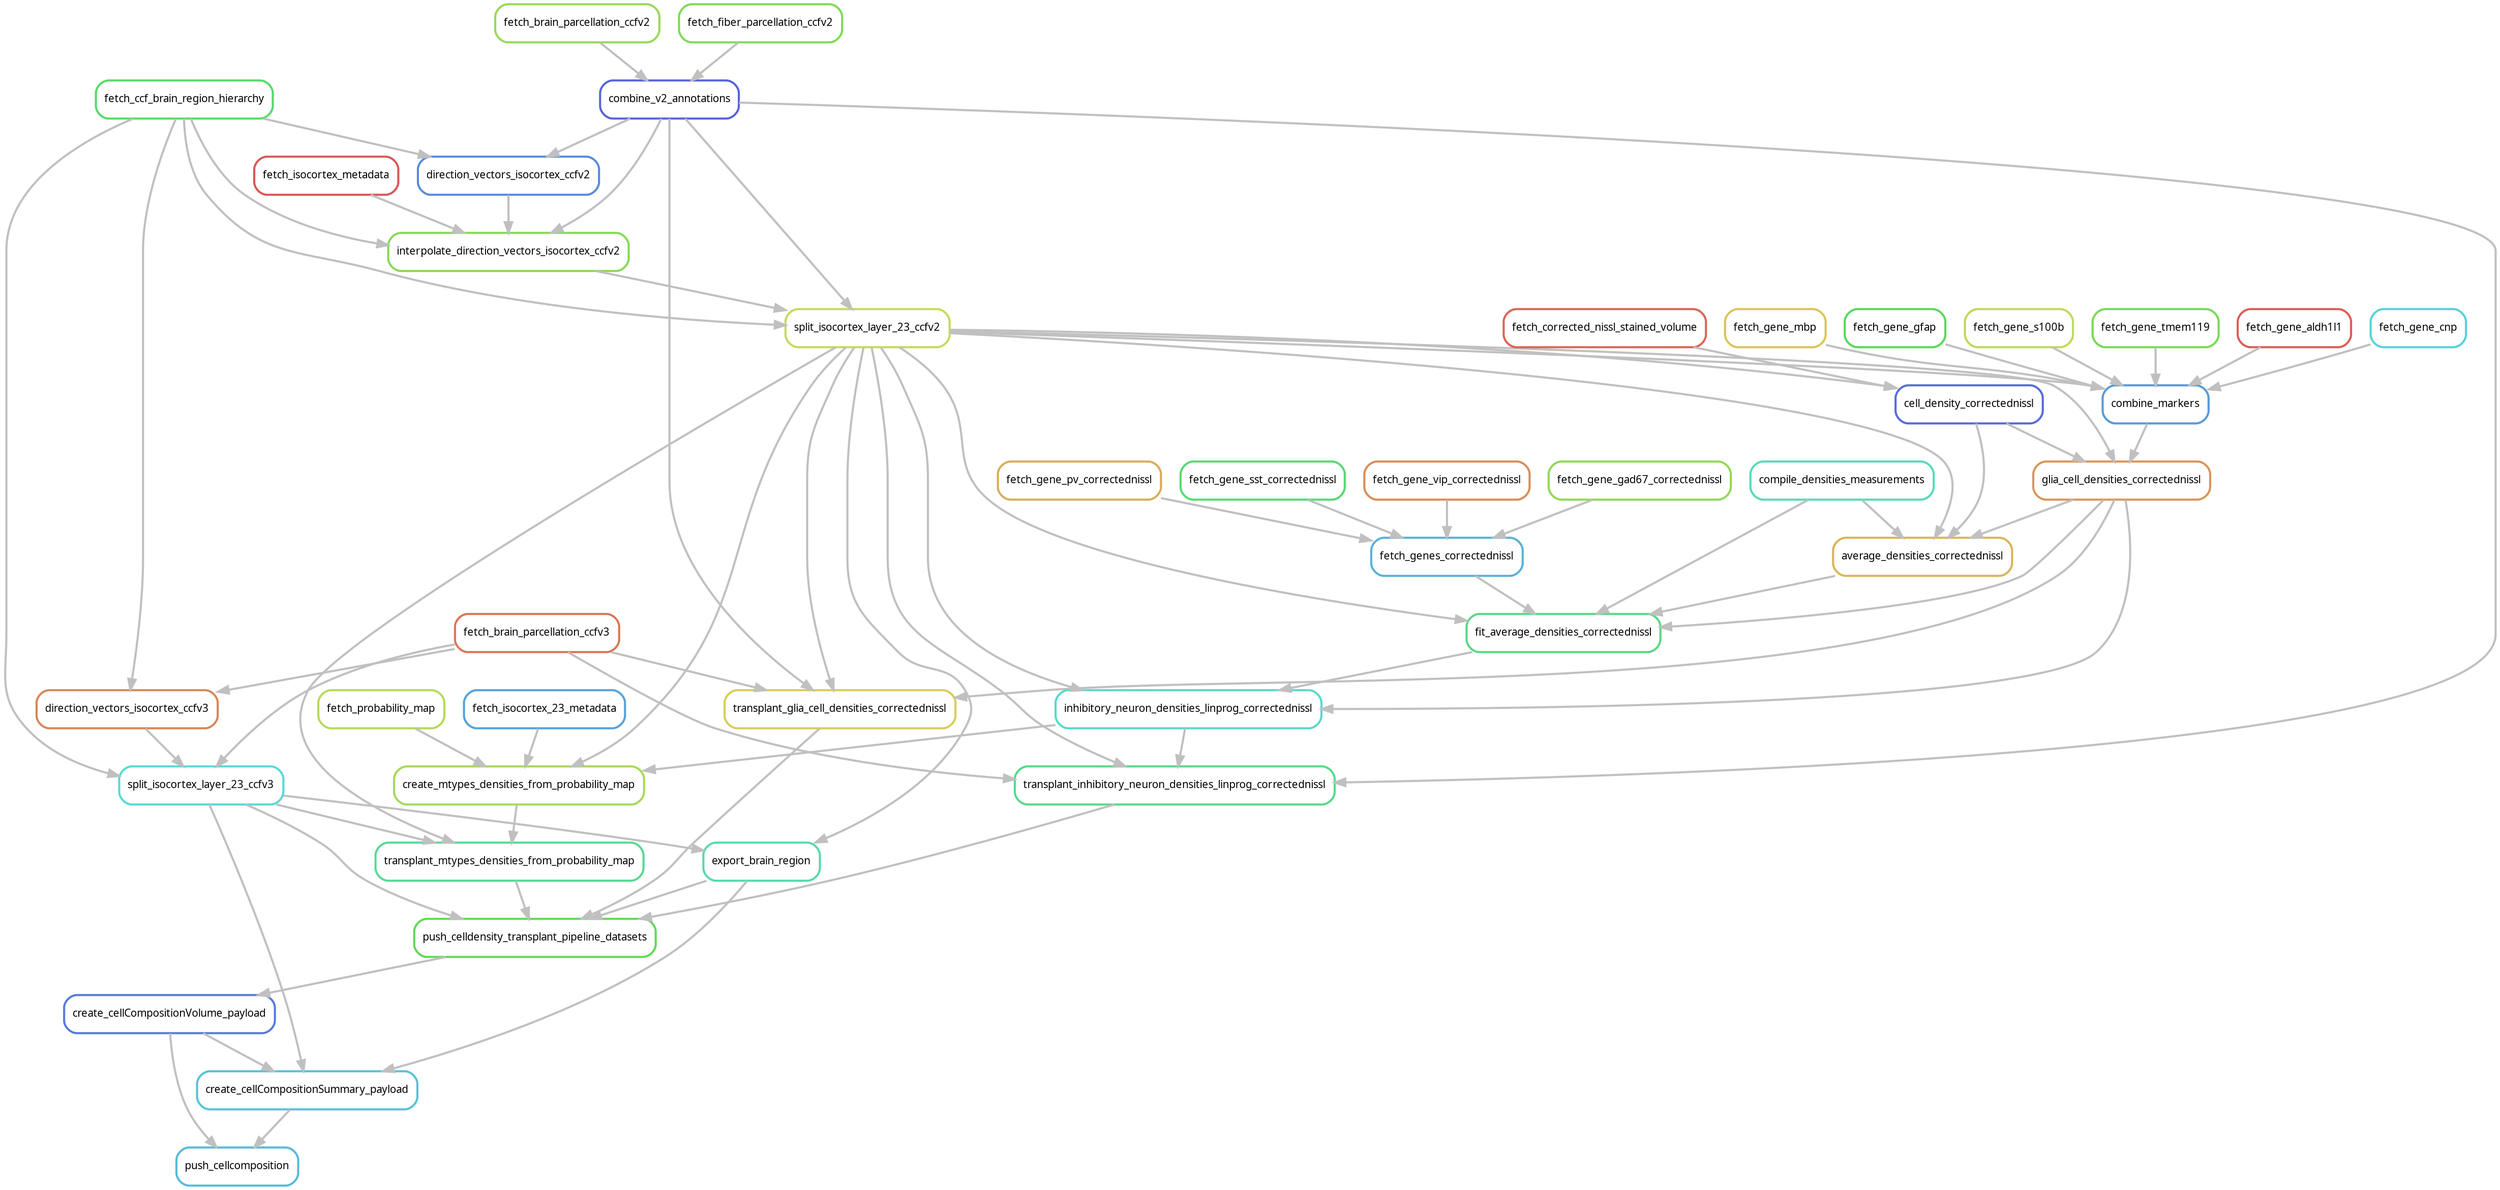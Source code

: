 digraph snakemake_dag {
    graph[bgcolor=white, margin=0];
    node[shape=box, style=rounded, fontname=sans,                 fontsize=10, penwidth=2];
    edge[penwidth=2, color=grey];
	0[label = "push_cellcomposition", color = "0.54 0.6 0.85", style="rounded"];
	1[label = "create_cellCompositionVolume_payload", color = "0.62 0.6 0.85", style="rounded"];
	2[label = "push_celldensity_transplant_pipeline_datasets", color = "0.32 0.6 0.85", style="rounded"];
	3[label = "transplant_glia_cell_densities_correctednissl", color = "0.15 0.6 0.85", style="rounded"];
	4[label = "split_isocortex_layer_23_ccfv2", color = "0.19 0.6 0.85", style="rounded"];
	5[label = "fetch_ccf_brain_region_hierarchy", color = "0.36 0.6 0.85", style="rounded"];
	6[label = "combine_v2_annotations", color = "0.65 0.6 0.85", style="rounded"];
	7[label = "fetch_brain_parcellation_ccfv2", color = "0.25 0.6 0.85", style="rounded"];
	8[label = "fetch_fiber_parcellation_ccfv2", color = "0.28 0.6 0.85", style="rounded"];
	9[label = "interpolate_direction_vectors_isocortex_ccfv2", color = "0.27 0.6 0.85", style="rounded"];
	10[label = "direction_vectors_isocortex_ccfv2", color = "0.60 0.6 0.85", style="rounded"];
	11[label = "fetch_isocortex_metadata", color = "0.00 0.6 0.85", style="rounded"];
	12[label = "fetch_brain_parcellation_ccfv3", color = "0.04 0.6 0.85", style="rounded"];
	13[label = "glia_cell_densities_correctednissl", color = "0.08 0.6 0.85", style="rounded"];
	14[label = "cell_density_correctednissl", color = "0.64 0.6 0.85", style="rounded"];
	15[label = "fetch_corrected_nissl_stained_volume", color = "0.02 0.6 0.85", style="rounded"];
	16[label = "combine_markers", color = "0.58 0.6 0.85", style="rounded"];
	17[label = "fetch_gene_aldh1l1", color = "0.01 0.6 0.85", style="rounded"];
	18[label = "fetch_gene_cnp", color = "0.51 0.6 0.85", style="rounded"];
	19[label = "fetch_gene_mbp", color = "0.14 0.6 0.85", style="rounded"];
	20[label = "fetch_gene_gfap", color = "0.34 0.6 0.85", style="rounded"];
	21[label = "fetch_gene_s100b", color = "0.20 0.6 0.85", style="rounded"];
	22[label = "fetch_gene_tmem119", color = "0.29 0.6 0.85", style="rounded"];
	23[label = "transplant_inhibitory_neuron_densities_linprog_correctednissl", color = "0.40 0.6 0.85", style="rounded"];
	24[label = "inhibitory_neuron_densities_linprog_correctednissl", color = "0.48 0.6 0.85", style="rounded"];
	25[label = "fit_average_densities_correctednissl", color = "0.39 0.6 0.85", style="rounded"];
	26[label = "fetch_genes_correctednissl", color = "0.55 0.6 0.85", style="rounded"];
	27[label = "fetch_gene_pv_correctednissl", color = "0.11 0.6 0.85", style="rounded"];
	28[label = "fetch_gene_sst_correctednissl", color = "0.37 0.6 0.85", style="rounded"];
	29[label = "fetch_gene_vip_correctednissl", color = "0.07 0.6 0.85", style="rounded"];
	30[label = "fetch_gene_gad67_correctednissl", color = "0.26 0.6 0.85", style="rounded"];
	31[label = "average_densities_correctednissl", color = "0.12 0.6 0.85", style="rounded"];
	32[label = "compile_densities_measurements", color = "0.46 0.6 0.85", style="rounded"];
	33[label = "transplant_mtypes_densities_from_probability_map", color = "0.41 0.6 0.85", style="rounded"];
	34[label = "split_isocortex_layer_23_ccfv3", color = "0.50 0.6 0.85", style="rounded"];
	35[label = "direction_vectors_isocortex_ccfv3", color = "0.06 0.6 0.85", style="rounded"];
	36[label = "create_mtypes_densities_from_probability_map", color = "0.23 0.6 0.85", style="rounded"];
	37[label = "fetch_probability_map", color = "0.21 0.6 0.85", style="rounded"];
	38[label = "fetch_isocortex_23_metadata", color = "0.57 0.6 0.85", style="rounded"];
	39[label = "export_brain_region", color = "0.44 0.6 0.85", style="rounded"];
	40[label = "create_cellCompositionSummary_payload", color = "0.53 0.6 0.85", style="rounded"];
	1 -> 0
	40 -> 0
	2 -> 1
	3 -> 2
	23 -> 2
	33 -> 2
	34 -> 2
	39 -> 2
	4 -> 3
	6 -> 3
	12 -> 3
	13 -> 3
	5 -> 4
	6 -> 4
	9 -> 4
	7 -> 6
	8 -> 6
	6 -> 9
	5 -> 9
	10 -> 9
	11 -> 9
	6 -> 10
	5 -> 10
	4 -> 13
	14 -> 13
	16 -> 13
	4 -> 14
	15 -> 14
	17 -> 16
	18 -> 16
	19 -> 16
	20 -> 16
	21 -> 16
	22 -> 16
	4 -> 16
	4 -> 23
	6 -> 23
	12 -> 23
	24 -> 23
	4 -> 24
	13 -> 24
	25 -> 24
	26 -> 25
	4 -> 25
	13 -> 25
	31 -> 25
	32 -> 25
	27 -> 26
	28 -> 26
	29 -> 26
	30 -> 26
	4 -> 31
	14 -> 31
	13 -> 31
	32 -> 31
	4 -> 33
	34 -> 33
	36 -> 33
	5 -> 34
	12 -> 34
	35 -> 34
	12 -> 35
	5 -> 35
	37 -> 36
	24 -> 36
	4 -> 36
	38 -> 36
	4 -> 39
	34 -> 39
	39 -> 40
	34 -> 40
	1 -> 40
}            
